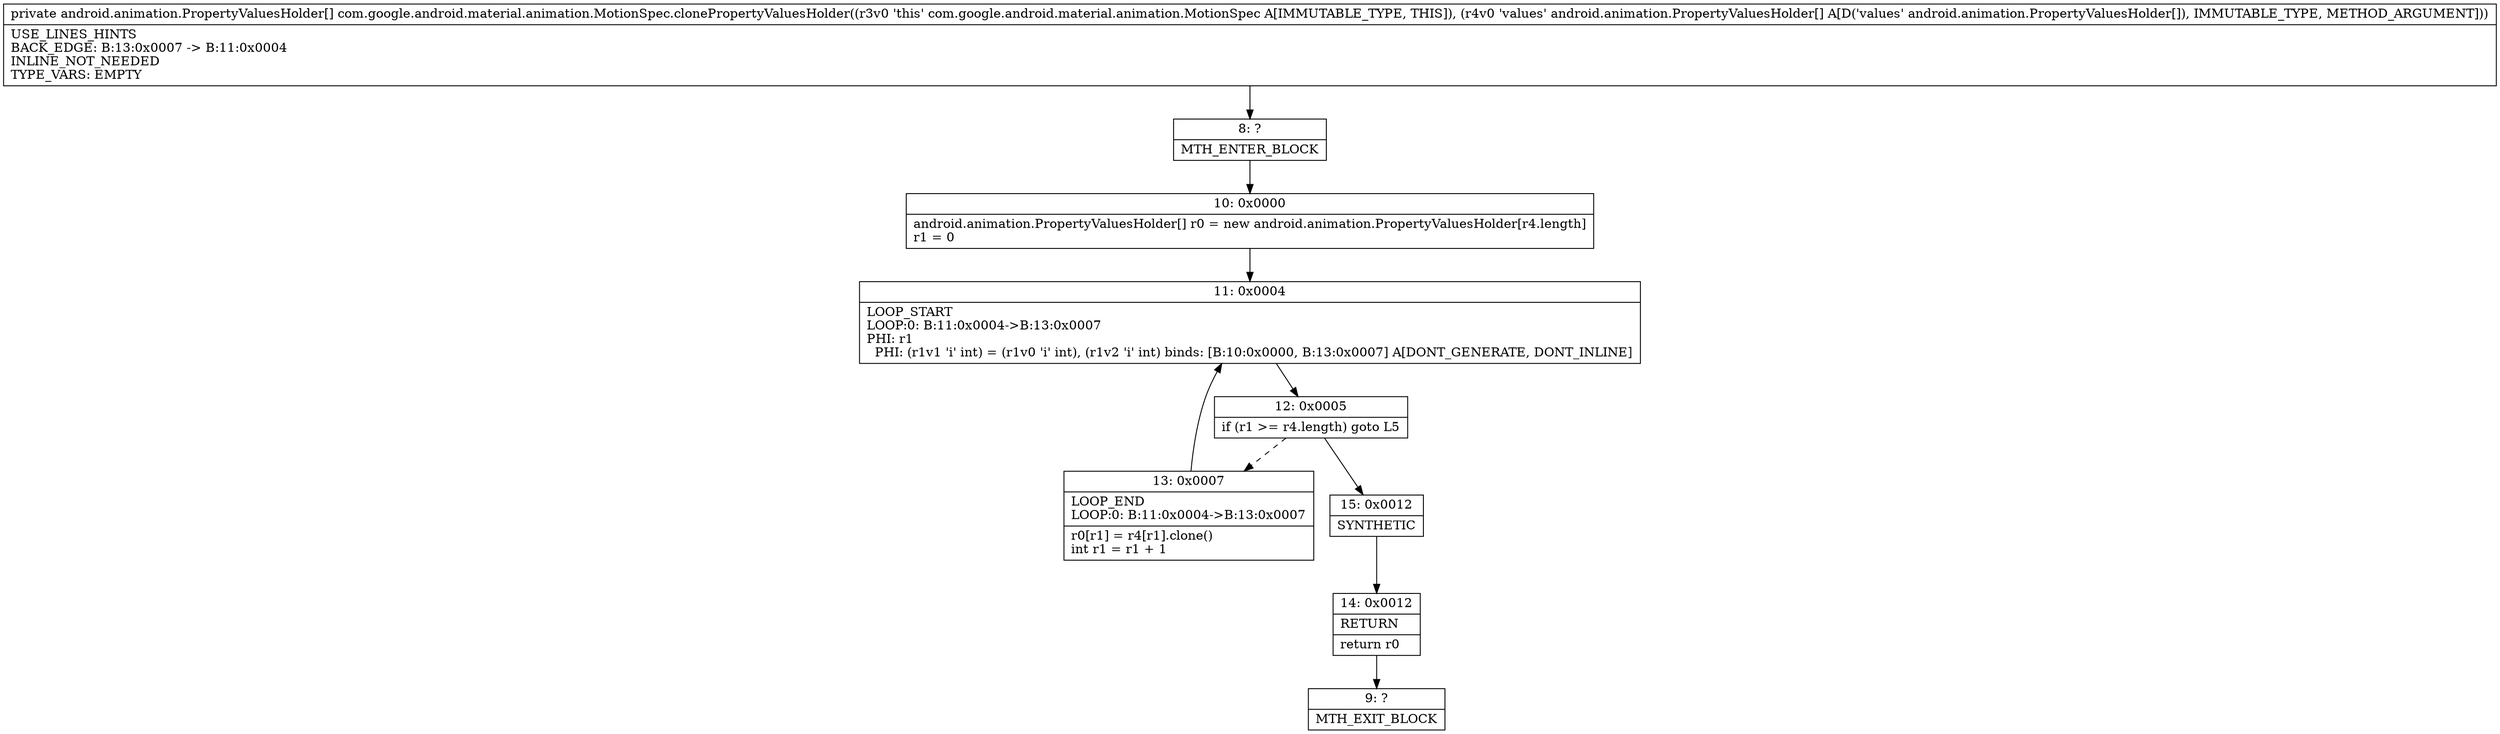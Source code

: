 digraph "CFG forcom.google.android.material.animation.MotionSpec.clonePropertyValuesHolder([Landroid\/animation\/PropertyValuesHolder;)[Landroid\/animation\/PropertyValuesHolder;" {
Node_8 [shape=record,label="{8\:\ ?|MTH_ENTER_BLOCK\l}"];
Node_10 [shape=record,label="{10\:\ 0x0000|android.animation.PropertyValuesHolder[] r0 = new android.animation.PropertyValuesHolder[r4.length]\lr1 = 0\l}"];
Node_11 [shape=record,label="{11\:\ 0x0004|LOOP_START\lLOOP:0: B:11:0x0004\-\>B:13:0x0007\lPHI: r1 \l  PHI: (r1v1 'i' int) = (r1v0 'i' int), (r1v2 'i' int) binds: [B:10:0x0000, B:13:0x0007] A[DONT_GENERATE, DONT_INLINE]\l}"];
Node_12 [shape=record,label="{12\:\ 0x0005|if (r1 \>= r4.length) goto L5\l}"];
Node_13 [shape=record,label="{13\:\ 0x0007|LOOP_END\lLOOP:0: B:11:0x0004\-\>B:13:0x0007\l|r0[r1] = r4[r1].clone()\lint r1 = r1 + 1\l}"];
Node_15 [shape=record,label="{15\:\ 0x0012|SYNTHETIC\l}"];
Node_14 [shape=record,label="{14\:\ 0x0012|RETURN\l|return r0\l}"];
Node_9 [shape=record,label="{9\:\ ?|MTH_EXIT_BLOCK\l}"];
MethodNode[shape=record,label="{private android.animation.PropertyValuesHolder[] com.google.android.material.animation.MotionSpec.clonePropertyValuesHolder((r3v0 'this' com.google.android.material.animation.MotionSpec A[IMMUTABLE_TYPE, THIS]), (r4v0 'values' android.animation.PropertyValuesHolder[] A[D('values' android.animation.PropertyValuesHolder[]), IMMUTABLE_TYPE, METHOD_ARGUMENT]))  | USE_LINES_HINTS\lBACK_EDGE: B:13:0x0007 \-\> B:11:0x0004\lINLINE_NOT_NEEDED\lTYPE_VARS: EMPTY\l}"];
MethodNode -> Node_8;Node_8 -> Node_10;
Node_10 -> Node_11;
Node_11 -> Node_12;
Node_12 -> Node_13[style=dashed];
Node_12 -> Node_15;
Node_13 -> Node_11;
Node_15 -> Node_14;
Node_14 -> Node_9;
}


